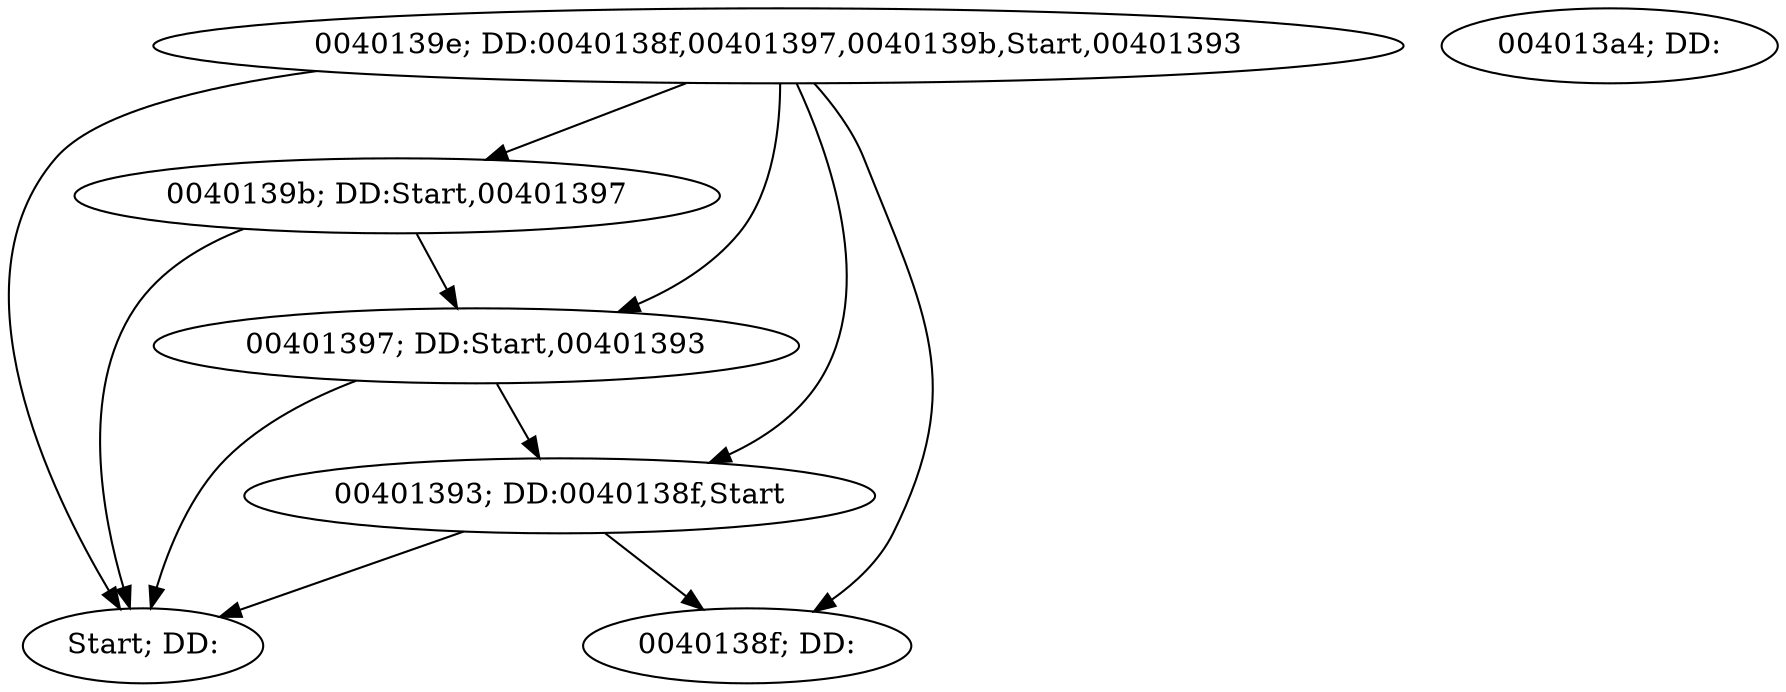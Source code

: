 digraph {
	n0 [label="Start; DD:"]
	n1 [label="0040138f; DD:"]
	n2 [label="00401393; DD:0040138f,Start"]
	n3 [label="00401397; DD:Start,00401393"]
	n4 [label="0040139b; DD:Start,00401397"]
	n5 [label="0040139e; DD:0040138f,00401397,0040139b,Start,00401393"]
	n6 [label="004013a4; DD:"]

	n2 -> n0
	n3 -> n0
	n4 -> n0
	n5 -> n0
	n5 -> n4
	n5 -> n3
	n5 -> n2
	n5 -> n1
	n2 -> n1
	n3 -> n2
	n4 -> n3

}